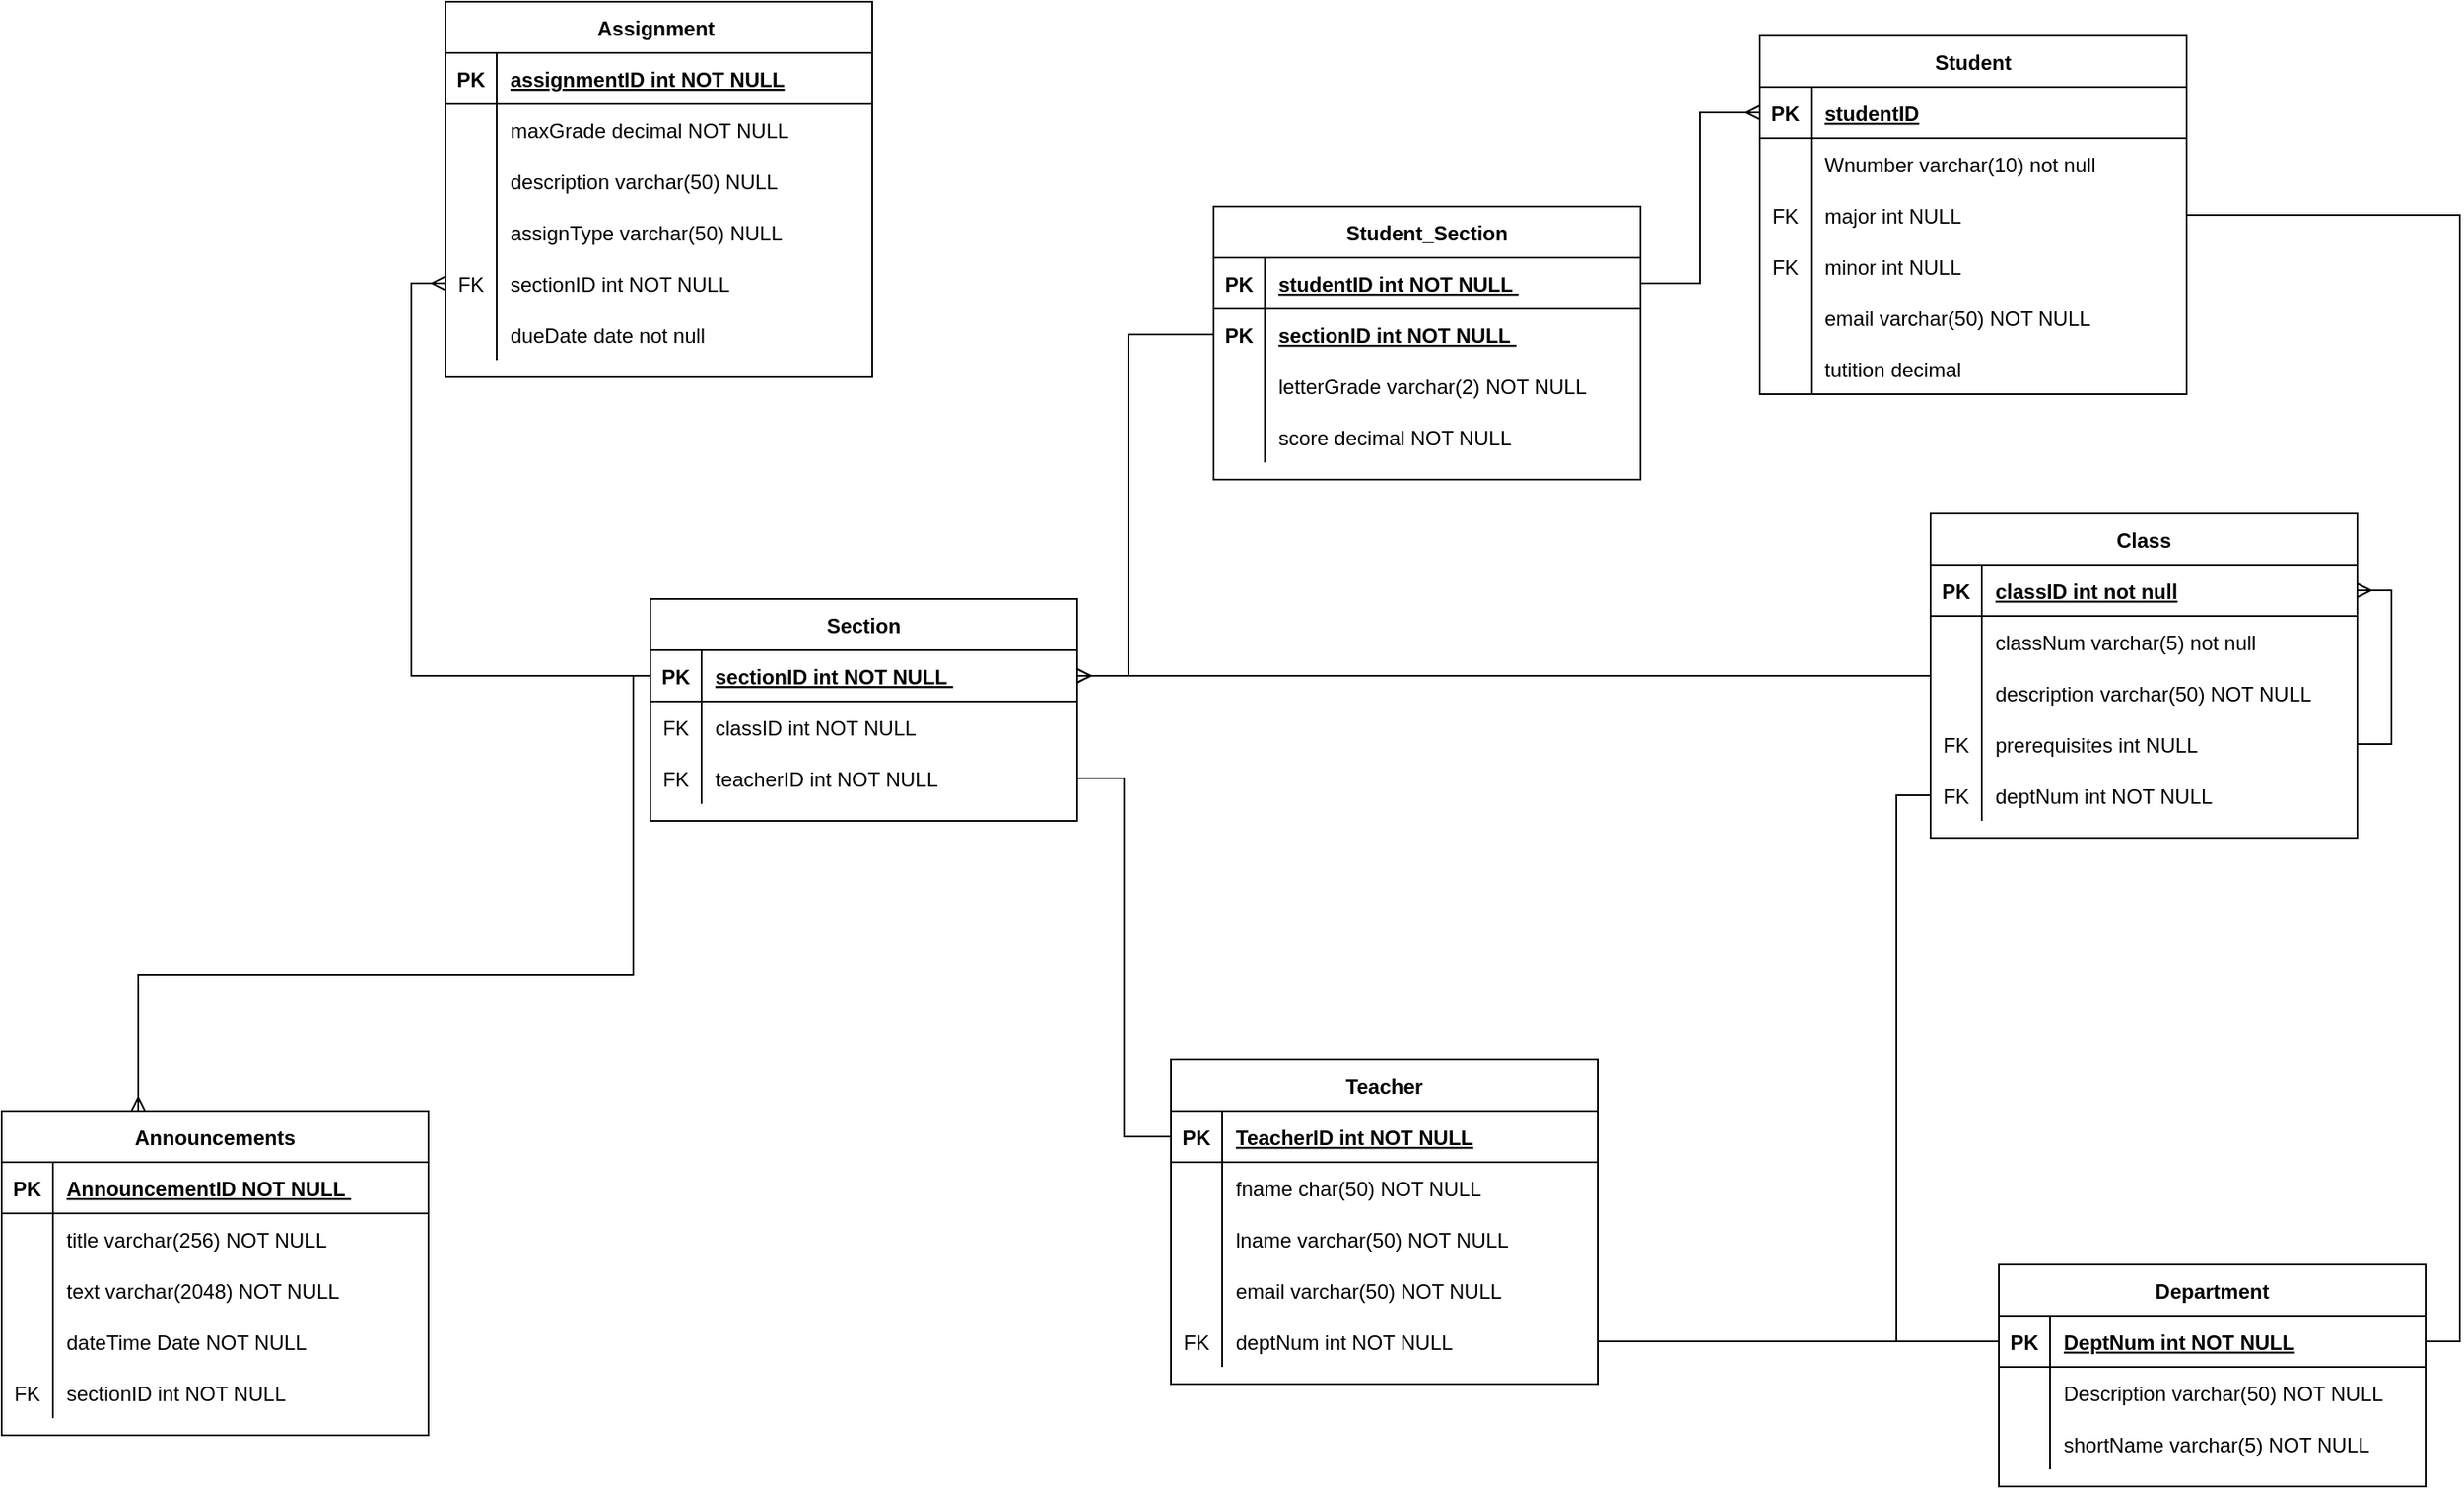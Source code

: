 <mxfile version="14.4.4" type="github">
  <diagram id="R2lEEEUBdFMjLlhIrx00" name="Page-1">
    <mxGraphModel dx="226" dy="572" grid="1" gridSize="10" guides="1" tooltips="1" connect="1" arrows="1" fold="1" page="1" pageScale="1" pageWidth="850" pageHeight="1100" math="0" shadow="0" extFonts="Permanent Marker^https://fonts.googleapis.com/css?family=Permanent+Marker">
      <root>
        <mxCell id="0" />
        <mxCell id="1" parent="0" />
        <mxCell id="C-vyLk0tnHw3VtMMgP7b-23" value="Department" style="shape=table;startSize=30;container=1;collapsible=1;childLayout=tableLayout;fixedRows=1;rowLines=0;fontStyle=1;align=center;resizeLast=1;" parent="1" vertex="1">
          <mxGeometry x="2220" y="820" width="250" height="130" as="geometry">
            <mxRectangle x="120" y="120" width="100" height="30" as="alternateBounds" />
          </mxGeometry>
        </mxCell>
        <mxCell id="C-vyLk0tnHw3VtMMgP7b-24" value="" style="shape=partialRectangle;collapsible=0;dropTarget=0;pointerEvents=0;fillColor=none;points=[[0,0.5],[1,0.5]];portConstraint=eastwest;top=0;left=0;right=0;bottom=1;" parent="C-vyLk0tnHw3VtMMgP7b-23" vertex="1">
          <mxGeometry y="30" width="250" height="30" as="geometry" />
        </mxCell>
        <mxCell id="C-vyLk0tnHw3VtMMgP7b-25" value="PK" style="shape=partialRectangle;overflow=hidden;connectable=0;fillColor=none;top=0;left=0;bottom=0;right=0;fontStyle=1;" parent="C-vyLk0tnHw3VtMMgP7b-24" vertex="1">
          <mxGeometry width="30" height="30" as="geometry" />
        </mxCell>
        <mxCell id="C-vyLk0tnHw3VtMMgP7b-26" value="DeptNum int NOT NULL " style="shape=partialRectangle;overflow=hidden;connectable=0;fillColor=none;top=0;left=0;bottom=0;right=0;align=left;spacingLeft=6;fontStyle=5;" parent="C-vyLk0tnHw3VtMMgP7b-24" vertex="1">
          <mxGeometry x="30" width="220" height="30" as="geometry" />
        </mxCell>
        <mxCell id="C-vyLk0tnHw3VtMMgP7b-27" value="" style="shape=partialRectangle;collapsible=0;dropTarget=0;pointerEvents=0;fillColor=none;points=[[0,0.5],[1,0.5]];portConstraint=eastwest;top=0;left=0;right=0;bottom=0;" parent="C-vyLk0tnHw3VtMMgP7b-23" vertex="1">
          <mxGeometry y="60" width="250" height="30" as="geometry" />
        </mxCell>
        <mxCell id="C-vyLk0tnHw3VtMMgP7b-28" value="" style="shape=partialRectangle;overflow=hidden;connectable=0;fillColor=none;top=0;left=0;bottom=0;right=0;" parent="C-vyLk0tnHw3VtMMgP7b-27" vertex="1">
          <mxGeometry width="30" height="30" as="geometry" />
        </mxCell>
        <mxCell id="C-vyLk0tnHw3VtMMgP7b-29" value="Description varchar(50) NOT NULL" style="shape=partialRectangle;overflow=hidden;connectable=0;fillColor=none;top=0;left=0;bottom=0;right=0;align=left;spacingLeft=6;" parent="C-vyLk0tnHw3VtMMgP7b-27" vertex="1">
          <mxGeometry x="30" width="220" height="30" as="geometry" />
        </mxCell>
        <mxCell id="4STDpvnYuesSIdatNJ0e-102" style="shape=partialRectangle;collapsible=0;dropTarget=0;pointerEvents=0;fillColor=none;points=[[0,0.5],[1,0.5]];portConstraint=eastwest;top=0;left=0;right=0;bottom=0;" parent="C-vyLk0tnHw3VtMMgP7b-23" vertex="1">
          <mxGeometry y="90" width="250" height="30" as="geometry" />
        </mxCell>
        <mxCell id="4STDpvnYuesSIdatNJ0e-103" style="shape=partialRectangle;overflow=hidden;connectable=0;fillColor=none;top=0;left=0;bottom=0;right=0;" parent="4STDpvnYuesSIdatNJ0e-102" vertex="1">
          <mxGeometry width="30" height="30" as="geometry" />
        </mxCell>
        <mxCell id="4STDpvnYuesSIdatNJ0e-104" value="shortName varchar(5) NOT NULL" style="shape=partialRectangle;overflow=hidden;connectable=0;fillColor=none;top=0;left=0;bottom=0;right=0;align=left;spacingLeft=6;" parent="4STDpvnYuesSIdatNJ0e-102" vertex="1">
          <mxGeometry x="30" width="220" height="30" as="geometry" />
        </mxCell>
        <mxCell id="4STDpvnYuesSIdatNJ0e-1" value="Teacher" style="shape=table;startSize=30;container=1;collapsible=1;childLayout=tableLayout;fixedRows=1;rowLines=0;fontStyle=1;align=center;resizeLast=1;" parent="1" vertex="1">
          <mxGeometry x="1735" y="700" width="250" height="190" as="geometry">
            <mxRectangle x="120" y="120" width="100" height="30" as="alternateBounds" />
          </mxGeometry>
        </mxCell>
        <mxCell id="4STDpvnYuesSIdatNJ0e-2" value="" style="shape=partialRectangle;collapsible=0;dropTarget=0;pointerEvents=0;fillColor=none;points=[[0,0.5],[1,0.5]];portConstraint=eastwest;top=0;left=0;right=0;bottom=1;" parent="4STDpvnYuesSIdatNJ0e-1" vertex="1">
          <mxGeometry y="30" width="250" height="30" as="geometry" />
        </mxCell>
        <mxCell id="4STDpvnYuesSIdatNJ0e-3" value="PK" style="shape=partialRectangle;overflow=hidden;connectable=0;fillColor=none;top=0;left=0;bottom=0;right=0;fontStyle=1;" parent="4STDpvnYuesSIdatNJ0e-2" vertex="1">
          <mxGeometry width="30" height="30" as="geometry" />
        </mxCell>
        <mxCell id="4STDpvnYuesSIdatNJ0e-4" value="TeacherID int NOT NULL " style="shape=partialRectangle;overflow=hidden;connectable=0;fillColor=none;top=0;left=0;bottom=0;right=0;align=left;spacingLeft=6;fontStyle=5;" parent="4STDpvnYuesSIdatNJ0e-2" vertex="1">
          <mxGeometry x="30" width="220" height="30" as="geometry" />
        </mxCell>
        <mxCell id="4STDpvnYuesSIdatNJ0e-5" value="" style="shape=partialRectangle;collapsible=0;dropTarget=0;pointerEvents=0;fillColor=none;points=[[0,0.5],[1,0.5]];portConstraint=eastwest;top=0;left=0;right=0;bottom=0;" parent="4STDpvnYuesSIdatNJ0e-1" vertex="1">
          <mxGeometry y="60" width="250" height="30" as="geometry" />
        </mxCell>
        <mxCell id="4STDpvnYuesSIdatNJ0e-6" value="" style="shape=partialRectangle;overflow=hidden;connectable=0;fillColor=none;top=0;left=0;bottom=0;right=0;" parent="4STDpvnYuesSIdatNJ0e-5" vertex="1">
          <mxGeometry width="30" height="30" as="geometry" />
        </mxCell>
        <mxCell id="4STDpvnYuesSIdatNJ0e-7" value="fname char(50) NOT NULL" style="shape=partialRectangle;overflow=hidden;connectable=0;fillColor=none;top=0;left=0;bottom=0;right=0;align=left;spacingLeft=6;" parent="4STDpvnYuesSIdatNJ0e-5" vertex="1">
          <mxGeometry x="30" width="220" height="30" as="geometry" />
        </mxCell>
        <mxCell id="4STDpvnYuesSIdatNJ0e-111" style="shape=partialRectangle;collapsible=0;dropTarget=0;pointerEvents=0;fillColor=none;points=[[0,0.5],[1,0.5]];portConstraint=eastwest;top=0;left=0;right=0;bottom=0;" parent="4STDpvnYuesSIdatNJ0e-1" vertex="1">
          <mxGeometry y="90" width="250" height="30" as="geometry" />
        </mxCell>
        <mxCell id="4STDpvnYuesSIdatNJ0e-112" style="shape=partialRectangle;overflow=hidden;connectable=0;fillColor=none;top=0;left=0;bottom=0;right=0;" parent="4STDpvnYuesSIdatNJ0e-111" vertex="1">
          <mxGeometry width="30" height="30" as="geometry" />
        </mxCell>
        <mxCell id="4STDpvnYuesSIdatNJ0e-113" value="lname varchar(50) NOT NULL " style="shape=partialRectangle;overflow=hidden;connectable=0;fillColor=none;top=0;left=0;bottom=0;right=0;align=left;spacingLeft=6;" parent="4STDpvnYuesSIdatNJ0e-111" vertex="1">
          <mxGeometry x="30" width="220" height="30" as="geometry" />
        </mxCell>
        <mxCell id="4STDpvnYuesSIdatNJ0e-117" style="shape=partialRectangle;collapsible=0;dropTarget=0;pointerEvents=0;fillColor=none;points=[[0,0.5],[1,0.5]];portConstraint=eastwest;top=0;left=0;right=0;bottom=0;" parent="4STDpvnYuesSIdatNJ0e-1" vertex="1">
          <mxGeometry y="120" width="250" height="30" as="geometry" />
        </mxCell>
        <mxCell id="4STDpvnYuesSIdatNJ0e-118" style="shape=partialRectangle;overflow=hidden;connectable=0;fillColor=none;top=0;left=0;bottom=0;right=0;" parent="4STDpvnYuesSIdatNJ0e-117" vertex="1">
          <mxGeometry width="30" height="30" as="geometry" />
        </mxCell>
        <mxCell id="4STDpvnYuesSIdatNJ0e-119" value="email varchar(50) NOT NULL " style="shape=partialRectangle;overflow=hidden;connectable=0;fillColor=none;top=0;left=0;bottom=0;right=0;align=left;spacingLeft=6;" parent="4STDpvnYuesSIdatNJ0e-117" vertex="1">
          <mxGeometry x="30" width="220" height="30" as="geometry" />
        </mxCell>
        <mxCell id="4STDpvnYuesSIdatNJ0e-179" style="shape=partialRectangle;collapsible=0;dropTarget=0;pointerEvents=0;fillColor=none;points=[[0,0.5],[1,0.5]];portConstraint=eastwest;top=0;left=0;right=0;bottom=0;" parent="4STDpvnYuesSIdatNJ0e-1" vertex="1">
          <mxGeometry y="150" width="250" height="30" as="geometry" />
        </mxCell>
        <mxCell id="4STDpvnYuesSIdatNJ0e-180" value="FK" style="shape=partialRectangle;overflow=hidden;connectable=0;fillColor=none;top=0;left=0;bottom=0;right=0;" parent="4STDpvnYuesSIdatNJ0e-179" vertex="1">
          <mxGeometry width="30" height="30" as="geometry" />
        </mxCell>
        <mxCell id="4STDpvnYuesSIdatNJ0e-181" value="deptNum int NOT NULL " style="shape=partialRectangle;overflow=hidden;connectable=0;fillColor=none;top=0;left=0;bottom=0;right=0;align=left;spacingLeft=6;" parent="4STDpvnYuesSIdatNJ0e-179" vertex="1">
          <mxGeometry x="30" width="220" height="30" as="geometry" />
        </mxCell>
        <mxCell id="4STDpvnYuesSIdatNJ0e-29" value="Assignment " style="shape=table;startSize=30;container=1;collapsible=1;childLayout=tableLayout;fixedRows=1;rowLines=0;fontStyle=1;align=center;resizeLast=1;" parent="1" vertex="1">
          <mxGeometry x="1310" y="80" width="250" height="220" as="geometry">
            <mxRectangle x="120" y="120" width="100" height="30" as="alternateBounds" />
          </mxGeometry>
        </mxCell>
        <mxCell id="4STDpvnYuesSIdatNJ0e-30" value="" style="shape=partialRectangle;collapsible=0;dropTarget=0;pointerEvents=0;fillColor=none;points=[[0,0.5],[1,0.5]];portConstraint=eastwest;top=0;left=0;right=0;bottom=1;" parent="4STDpvnYuesSIdatNJ0e-29" vertex="1">
          <mxGeometry y="30" width="250" height="30" as="geometry" />
        </mxCell>
        <mxCell id="4STDpvnYuesSIdatNJ0e-31" value="PK" style="shape=partialRectangle;overflow=hidden;connectable=0;fillColor=none;top=0;left=0;bottom=0;right=0;fontStyle=1;" parent="4STDpvnYuesSIdatNJ0e-30" vertex="1">
          <mxGeometry width="30" height="30" as="geometry" />
        </mxCell>
        <mxCell id="4STDpvnYuesSIdatNJ0e-32" value="assignmentID int NOT NULL " style="shape=partialRectangle;overflow=hidden;connectable=0;fillColor=none;top=0;left=0;bottom=0;right=0;align=left;spacingLeft=6;fontStyle=5;" parent="4STDpvnYuesSIdatNJ0e-30" vertex="1">
          <mxGeometry x="30" width="220" height="30" as="geometry" />
        </mxCell>
        <mxCell id="4STDpvnYuesSIdatNJ0e-33" value="" style="shape=partialRectangle;collapsible=0;dropTarget=0;pointerEvents=0;fillColor=none;points=[[0,0.5],[1,0.5]];portConstraint=eastwest;top=0;left=0;right=0;bottom=0;" parent="4STDpvnYuesSIdatNJ0e-29" vertex="1">
          <mxGeometry y="60" width="250" height="30" as="geometry" />
        </mxCell>
        <mxCell id="4STDpvnYuesSIdatNJ0e-34" value="" style="shape=partialRectangle;overflow=hidden;connectable=0;fillColor=none;top=0;left=0;bottom=0;right=0;" parent="4STDpvnYuesSIdatNJ0e-33" vertex="1">
          <mxGeometry width="30" height="30" as="geometry" />
        </mxCell>
        <mxCell id="4STDpvnYuesSIdatNJ0e-35" value="maxGrade decimal NOT NULL " style="shape=partialRectangle;overflow=hidden;connectable=0;fillColor=none;top=0;left=0;bottom=0;right=0;align=left;spacingLeft=6;" parent="4STDpvnYuesSIdatNJ0e-33" vertex="1">
          <mxGeometry x="30" width="220" height="30" as="geometry" />
        </mxCell>
        <mxCell id="4STDpvnYuesSIdatNJ0e-129" style="shape=partialRectangle;collapsible=0;dropTarget=0;pointerEvents=0;fillColor=none;points=[[0,0.5],[1,0.5]];portConstraint=eastwest;top=0;left=0;right=0;bottom=0;" parent="4STDpvnYuesSIdatNJ0e-29" vertex="1">
          <mxGeometry y="90" width="250" height="30" as="geometry" />
        </mxCell>
        <mxCell id="4STDpvnYuesSIdatNJ0e-130" style="shape=partialRectangle;overflow=hidden;connectable=0;fillColor=none;top=0;left=0;bottom=0;right=0;" parent="4STDpvnYuesSIdatNJ0e-129" vertex="1">
          <mxGeometry width="30" height="30" as="geometry" />
        </mxCell>
        <mxCell id="4STDpvnYuesSIdatNJ0e-131" value="description varchar(50) NULL " style="shape=partialRectangle;overflow=hidden;connectable=0;fillColor=none;top=0;left=0;bottom=0;right=0;align=left;spacingLeft=6;" parent="4STDpvnYuesSIdatNJ0e-129" vertex="1">
          <mxGeometry x="30" width="220" height="30" as="geometry" />
        </mxCell>
        <mxCell id="4STDpvnYuesSIdatNJ0e-132" style="shape=partialRectangle;collapsible=0;dropTarget=0;pointerEvents=0;fillColor=none;points=[[0,0.5],[1,0.5]];portConstraint=eastwest;top=0;left=0;right=0;bottom=0;" parent="4STDpvnYuesSIdatNJ0e-29" vertex="1">
          <mxGeometry y="120" width="250" height="30" as="geometry" />
        </mxCell>
        <mxCell id="4STDpvnYuesSIdatNJ0e-133" style="shape=partialRectangle;overflow=hidden;connectable=0;fillColor=none;top=0;left=0;bottom=0;right=0;" parent="4STDpvnYuesSIdatNJ0e-132" vertex="1">
          <mxGeometry width="30" height="30" as="geometry" />
        </mxCell>
        <mxCell id="4STDpvnYuesSIdatNJ0e-134" value="assignType varchar(50) NULL " style="shape=partialRectangle;overflow=hidden;connectable=0;fillColor=none;top=0;left=0;bottom=0;right=0;align=left;spacingLeft=6;" parent="4STDpvnYuesSIdatNJ0e-132" vertex="1">
          <mxGeometry x="30" width="220" height="30" as="geometry" />
        </mxCell>
        <mxCell id="4STDpvnYuesSIdatNJ0e-135" style="shape=partialRectangle;collapsible=0;dropTarget=0;pointerEvents=0;fillColor=none;points=[[0,0.5],[1,0.5]];portConstraint=eastwest;top=0;left=0;right=0;bottom=0;" parent="4STDpvnYuesSIdatNJ0e-29" vertex="1">
          <mxGeometry y="150" width="250" height="30" as="geometry" />
        </mxCell>
        <mxCell id="4STDpvnYuesSIdatNJ0e-136" value="FK" style="shape=partialRectangle;overflow=hidden;connectable=0;fillColor=none;top=0;left=0;bottom=0;right=0;" parent="4STDpvnYuesSIdatNJ0e-135" vertex="1">
          <mxGeometry width="30" height="30" as="geometry" />
        </mxCell>
        <mxCell id="4STDpvnYuesSIdatNJ0e-137" value="sectionID int NOT NULL " style="shape=partialRectangle;overflow=hidden;connectable=0;fillColor=none;top=0;left=0;bottom=0;right=0;align=left;spacingLeft=6;" parent="4STDpvnYuesSIdatNJ0e-135" vertex="1">
          <mxGeometry x="30" width="220" height="30" as="geometry" />
        </mxCell>
        <mxCell id="JnqXcpnxxHMMwUKGUDRO-2" value="" style="shape=partialRectangle;collapsible=0;dropTarget=0;pointerEvents=0;fillColor=none;top=0;left=0;bottom=0;right=0;points=[[0,0.5],[1,0.5]];portConstraint=eastwest;" vertex="1" parent="4STDpvnYuesSIdatNJ0e-29">
          <mxGeometry y="180" width="250" height="30" as="geometry" />
        </mxCell>
        <mxCell id="JnqXcpnxxHMMwUKGUDRO-3" value="" style="shape=partialRectangle;connectable=0;fillColor=none;top=0;left=0;bottom=0;right=0;editable=1;overflow=hidden;" vertex="1" parent="JnqXcpnxxHMMwUKGUDRO-2">
          <mxGeometry width="30" height="30" as="geometry" />
        </mxCell>
        <mxCell id="JnqXcpnxxHMMwUKGUDRO-4" value="dueDate date not null" style="shape=partialRectangle;connectable=0;fillColor=none;top=0;left=0;bottom=0;right=0;align=left;spacingLeft=6;overflow=hidden;" vertex="1" parent="JnqXcpnxxHMMwUKGUDRO-2">
          <mxGeometry x="30" width="220" height="30" as="geometry" />
        </mxCell>
        <mxCell id="4STDpvnYuesSIdatNJ0e-50" value="Student" style="shape=table;startSize=30;container=1;collapsible=1;childLayout=tableLayout;fixedRows=1;rowLines=0;fontStyle=1;align=center;resizeLast=1;" parent="1" vertex="1">
          <mxGeometry x="2080" y="100" width="250" height="210" as="geometry">
            <mxRectangle x="120" y="120" width="100" height="30" as="alternateBounds" />
          </mxGeometry>
        </mxCell>
        <mxCell id="4STDpvnYuesSIdatNJ0e-51" value="" style="shape=partialRectangle;collapsible=0;dropTarget=0;pointerEvents=0;fillColor=none;points=[[0,0.5],[1,0.5]];portConstraint=eastwest;top=0;left=0;right=0;bottom=1;" parent="4STDpvnYuesSIdatNJ0e-50" vertex="1">
          <mxGeometry y="30" width="250" height="30" as="geometry" />
        </mxCell>
        <mxCell id="4STDpvnYuesSIdatNJ0e-52" value="PK" style="shape=partialRectangle;overflow=hidden;connectable=0;fillColor=none;top=0;left=0;bottom=0;right=0;fontStyle=1;" parent="4STDpvnYuesSIdatNJ0e-51" vertex="1">
          <mxGeometry width="30" height="30" as="geometry" />
        </mxCell>
        <mxCell id="4STDpvnYuesSIdatNJ0e-53" value="studentID" style="shape=partialRectangle;overflow=hidden;connectable=0;fillColor=none;top=0;left=0;bottom=0;right=0;align=left;spacingLeft=6;fontStyle=5;" parent="4STDpvnYuesSIdatNJ0e-51" vertex="1">
          <mxGeometry x="30" width="220" height="30" as="geometry" />
        </mxCell>
        <mxCell id="K5pF1TaF1zu6h_JcugfK-5" value="" style="shape=partialRectangle;collapsible=0;dropTarget=0;pointerEvents=0;fillColor=none;top=0;left=0;bottom=0;right=0;points=[[0,0.5],[1,0.5]];portConstraint=eastwest;" parent="4STDpvnYuesSIdatNJ0e-50" vertex="1">
          <mxGeometry y="60" width="250" height="30" as="geometry" />
        </mxCell>
        <mxCell id="K5pF1TaF1zu6h_JcugfK-6" value="" style="shape=partialRectangle;connectable=0;fillColor=none;top=0;left=0;bottom=0;right=0;editable=1;overflow=hidden;" parent="K5pF1TaF1zu6h_JcugfK-5" vertex="1">
          <mxGeometry width="30" height="30" as="geometry" />
        </mxCell>
        <mxCell id="K5pF1TaF1zu6h_JcugfK-7" value="Wnumber varchar(10) not null" style="shape=partialRectangle;connectable=0;fillColor=none;top=0;left=0;bottom=0;right=0;align=left;spacingLeft=6;overflow=hidden;" parent="K5pF1TaF1zu6h_JcugfK-5" vertex="1">
          <mxGeometry x="30" width="220" height="30" as="geometry" />
        </mxCell>
        <mxCell id="4STDpvnYuesSIdatNJ0e-54" value="" style="shape=partialRectangle;collapsible=0;dropTarget=0;pointerEvents=0;fillColor=none;points=[[0,0.5],[1,0.5]];portConstraint=eastwest;top=0;left=0;right=0;bottom=0;" parent="4STDpvnYuesSIdatNJ0e-50" vertex="1">
          <mxGeometry y="90" width="250" height="30" as="geometry" />
        </mxCell>
        <mxCell id="4STDpvnYuesSIdatNJ0e-55" value="FK" style="shape=partialRectangle;overflow=hidden;connectable=0;fillColor=none;top=0;left=0;bottom=0;right=0;" parent="4STDpvnYuesSIdatNJ0e-54" vertex="1">
          <mxGeometry width="30" height="30" as="geometry" />
        </mxCell>
        <mxCell id="4STDpvnYuesSIdatNJ0e-56" value="major int NULL" style="shape=partialRectangle;overflow=hidden;connectable=0;fillColor=none;top=0;left=0;bottom=0;right=0;align=left;spacingLeft=6;" parent="4STDpvnYuesSIdatNJ0e-54" vertex="1">
          <mxGeometry x="30" width="220" height="30" as="geometry" />
        </mxCell>
        <mxCell id="4STDpvnYuesSIdatNJ0e-108" style="shape=partialRectangle;collapsible=0;dropTarget=0;pointerEvents=0;fillColor=none;points=[[0,0.5],[1,0.5]];portConstraint=eastwest;top=0;left=0;right=0;bottom=0;" parent="4STDpvnYuesSIdatNJ0e-50" vertex="1">
          <mxGeometry y="120" width="250" height="30" as="geometry" />
        </mxCell>
        <mxCell id="4STDpvnYuesSIdatNJ0e-109" value="FK" style="shape=partialRectangle;overflow=hidden;connectable=0;fillColor=none;top=0;left=0;bottom=0;right=0;" parent="4STDpvnYuesSIdatNJ0e-108" vertex="1">
          <mxGeometry width="30" height="30" as="geometry" />
        </mxCell>
        <mxCell id="4STDpvnYuesSIdatNJ0e-110" value="minor int NULL" style="shape=partialRectangle;overflow=hidden;connectable=0;fillColor=none;top=0;left=0;bottom=0;right=0;align=left;spacingLeft=6;" parent="4STDpvnYuesSIdatNJ0e-108" vertex="1">
          <mxGeometry x="30" width="220" height="30" as="geometry" />
        </mxCell>
        <mxCell id="4STDpvnYuesSIdatNJ0e-114" style="shape=partialRectangle;collapsible=0;dropTarget=0;pointerEvents=0;fillColor=none;points=[[0,0.5],[1,0.5]];portConstraint=eastwest;top=0;left=0;right=0;bottom=0;" parent="4STDpvnYuesSIdatNJ0e-50" vertex="1">
          <mxGeometry y="150" width="250" height="30" as="geometry" />
        </mxCell>
        <mxCell id="4STDpvnYuesSIdatNJ0e-115" style="shape=partialRectangle;overflow=hidden;connectable=0;fillColor=none;top=0;left=0;bottom=0;right=0;" parent="4STDpvnYuesSIdatNJ0e-114" vertex="1">
          <mxGeometry width="30" height="30" as="geometry" />
        </mxCell>
        <mxCell id="4STDpvnYuesSIdatNJ0e-116" value="email varchar(50) NOT NULL " style="shape=partialRectangle;overflow=hidden;connectable=0;fillColor=none;top=0;left=0;bottom=0;right=0;align=left;spacingLeft=6;" parent="4STDpvnYuesSIdatNJ0e-114" vertex="1">
          <mxGeometry x="30" width="220" height="30" as="geometry" />
        </mxCell>
        <mxCell id="K5pF1TaF1zu6h_JcugfK-8" value="" style="shape=partialRectangle;collapsible=0;dropTarget=0;pointerEvents=0;fillColor=none;top=0;left=0;bottom=0;right=0;points=[[0,0.5],[1,0.5]];portConstraint=eastwest;" parent="4STDpvnYuesSIdatNJ0e-50" vertex="1">
          <mxGeometry y="180" width="250" height="30" as="geometry" />
        </mxCell>
        <mxCell id="K5pF1TaF1zu6h_JcugfK-9" value="" style="shape=partialRectangle;connectable=0;fillColor=none;top=0;left=0;bottom=0;right=0;editable=1;overflow=hidden;" parent="K5pF1TaF1zu6h_JcugfK-8" vertex="1">
          <mxGeometry width="30" height="30" as="geometry" />
        </mxCell>
        <mxCell id="K5pF1TaF1zu6h_JcugfK-10" value="tutition decimal" style="shape=partialRectangle;connectable=0;fillColor=none;top=0;left=0;bottom=0;right=0;align=left;spacingLeft=6;overflow=hidden;" parent="K5pF1TaF1zu6h_JcugfK-8" vertex="1">
          <mxGeometry x="30" width="220" height="30" as="geometry" />
        </mxCell>
        <mxCell id="4STDpvnYuesSIdatNJ0e-57" value="Class" style="shape=table;startSize=30;container=1;collapsible=1;childLayout=tableLayout;fixedRows=1;rowLines=0;fontStyle=1;align=center;resizeLast=1;" parent="1" vertex="1">
          <mxGeometry x="2180" y="380" width="250" height="190" as="geometry">
            <mxRectangle x="120" y="120" width="100" height="30" as="alternateBounds" />
          </mxGeometry>
        </mxCell>
        <mxCell id="4STDpvnYuesSIdatNJ0e-58" value="" style="shape=partialRectangle;collapsible=0;dropTarget=0;pointerEvents=0;fillColor=none;points=[[0,0.5],[1,0.5]];portConstraint=eastwest;top=0;left=0;right=0;bottom=1;" parent="4STDpvnYuesSIdatNJ0e-57" vertex="1">
          <mxGeometry y="30" width="250" height="30" as="geometry" />
        </mxCell>
        <mxCell id="4STDpvnYuesSIdatNJ0e-59" value="PK" style="shape=partialRectangle;overflow=hidden;connectable=0;fillColor=none;top=0;left=0;bottom=0;right=0;fontStyle=1;" parent="4STDpvnYuesSIdatNJ0e-58" vertex="1">
          <mxGeometry width="30" height="30" as="geometry" />
        </mxCell>
        <mxCell id="4STDpvnYuesSIdatNJ0e-60" value="classID int not null" style="shape=partialRectangle;overflow=hidden;connectable=0;fillColor=none;top=0;left=0;bottom=0;right=0;align=left;spacingLeft=6;fontStyle=5;" parent="4STDpvnYuesSIdatNJ0e-58" vertex="1">
          <mxGeometry x="30" width="220" height="30" as="geometry" />
        </mxCell>
        <mxCell id="K5pF1TaF1zu6h_JcugfK-11" value="" style="shape=partialRectangle;collapsible=0;dropTarget=0;pointerEvents=0;fillColor=none;top=0;left=0;bottom=0;right=0;points=[[0,0.5],[1,0.5]];portConstraint=eastwest;" parent="4STDpvnYuesSIdatNJ0e-57" vertex="1">
          <mxGeometry y="60" width="250" height="30" as="geometry" />
        </mxCell>
        <mxCell id="K5pF1TaF1zu6h_JcugfK-12" value="" style="shape=partialRectangle;connectable=0;fillColor=none;top=0;left=0;bottom=0;right=0;editable=1;overflow=hidden;" parent="K5pF1TaF1zu6h_JcugfK-11" vertex="1">
          <mxGeometry width="30" height="30" as="geometry" />
        </mxCell>
        <mxCell id="K5pF1TaF1zu6h_JcugfK-13" value="classNum varchar(5) not null" style="shape=partialRectangle;connectable=0;fillColor=none;top=0;left=0;bottom=0;right=0;align=left;spacingLeft=6;overflow=hidden;" parent="K5pF1TaF1zu6h_JcugfK-11" vertex="1">
          <mxGeometry x="30" width="220" height="30" as="geometry" />
        </mxCell>
        <mxCell id="4STDpvnYuesSIdatNJ0e-61" value="" style="shape=partialRectangle;collapsible=0;dropTarget=0;pointerEvents=0;fillColor=none;points=[[0,0.5],[1,0.5]];portConstraint=eastwest;top=0;left=0;right=0;bottom=0;" parent="4STDpvnYuesSIdatNJ0e-57" vertex="1">
          <mxGeometry y="90" width="250" height="30" as="geometry" />
        </mxCell>
        <mxCell id="4STDpvnYuesSIdatNJ0e-62" value="" style="shape=partialRectangle;overflow=hidden;connectable=0;fillColor=none;top=0;left=0;bottom=0;right=0;" parent="4STDpvnYuesSIdatNJ0e-61" vertex="1">
          <mxGeometry width="30" height="30" as="geometry" />
        </mxCell>
        <mxCell id="4STDpvnYuesSIdatNJ0e-63" value="description varchar(50) NOT NULL" style="shape=partialRectangle;overflow=hidden;connectable=0;fillColor=none;top=0;left=0;bottom=0;right=0;align=left;spacingLeft=6;" parent="4STDpvnYuesSIdatNJ0e-61" vertex="1">
          <mxGeometry x="30" width="220" height="30" as="geometry" />
        </mxCell>
        <mxCell id="4STDpvnYuesSIdatNJ0e-194" style="edgeStyle=orthogonalEdgeStyle;rounded=0;orthogonalLoop=1;jettySize=auto;html=1;exitX=1;exitY=0.5;exitDx=0;exitDy=0;entryX=1;entryY=0.5;entryDx=0;entryDy=0;startArrow=none;startFill=0;endArrow=ERmany;endFill=0;" parent="4STDpvnYuesSIdatNJ0e-57" source="4STDpvnYuesSIdatNJ0e-105" target="4STDpvnYuesSIdatNJ0e-58" edge="1">
          <mxGeometry relative="1" as="geometry" />
        </mxCell>
        <mxCell id="4STDpvnYuesSIdatNJ0e-105" style="shape=partialRectangle;collapsible=0;dropTarget=0;pointerEvents=0;fillColor=none;points=[[0,0.5],[1,0.5]];portConstraint=eastwest;top=0;left=0;right=0;bottom=0;" parent="4STDpvnYuesSIdatNJ0e-57" vertex="1">
          <mxGeometry y="120" width="250" height="30" as="geometry" />
        </mxCell>
        <mxCell id="4STDpvnYuesSIdatNJ0e-106" value="FK" style="shape=partialRectangle;overflow=hidden;connectable=0;fillColor=none;top=0;left=0;bottom=0;right=0;" parent="4STDpvnYuesSIdatNJ0e-105" vertex="1">
          <mxGeometry width="30" height="30" as="geometry" />
        </mxCell>
        <mxCell id="4STDpvnYuesSIdatNJ0e-107" value="prerequisites int NULL" style="shape=partialRectangle;overflow=hidden;connectable=0;fillColor=none;top=0;left=0;bottom=0;right=0;align=left;spacingLeft=6;" parent="4STDpvnYuesSIdatNJ0e-105" vertex="1">
          <mxGeometry x="30" width="220" height="30" as="geometry" />
        </mxCell>
        <mxCell id="4STDpvnYuesSIdatNJ0e-183" style="shape=partialRectangle;collapsible=0;dropTarget=0;pointerEvents=0;fillColor=none;points=[[0,0.5],[1,0.5]];portConstraint=eastwest;top=0;left=0;right=0;bottom=0;" parent="4STDpvnYuesSIdatNJ0e-57" vertex="1">
          <mxGeometry y="150" width="250" height="30" as="geometry" />
        </mxCell>
        <mxCell id="4STDpvnYuesSIdatNJ0e-184" value="FK" style="shape=partialRectangle;overflow=hidden;connectable=0;fillColor=none;top=0;left=0;bottom=0;right=0;" parent="4STDpvnYuesSIdatNJ0e-183" vertex="1">
          <mxGeometry width="30" height="30" as="geometry" />
        </mxCell>
        <mxCell id="4STDpvnYuesSIdatNJ0e-185" value="deptNum int NOT NULL " style="shape=partialRectangle;overflow=hidden;connectable=0;fillColor=none;top=0;left=0;bottom=0;right=0;align=left;spacingLeft=6;" parent="4STDpvnYuesSIdatNJ0e-183" vertex="1">
          <mxGeometry x="30" width="220" height="30" as="geometry" />
        </mxCell>
        <mxCell id="4STDpvnYuesSIdatNJ0e-64" value="Student_Section" style="shape=table;startSize=30;container=1;collapsible=1;childLayout=tableLayout;fixedRows=1;rowLines=0;fontStyle=1;align=center;resizeLast=1;" parent="1" vertex="1">
          <mxGeometry x="1760" y="200" width="250" height="160" as="geometry">
            <mxRectangle x="120" y="120" width="100" height="30" as="alternateBounds" />
          </mxGeometry>
        </mxCell>
        <mxCell id="4STDpvnYuesSIdatNJ0e-65" value="" style="shape=partialRectangle;collapsible=0;dropTarget=0;pointerEvents=0;fillColor=none;points=[[0,0.5],[1,0.5]];portConstraint=eastwest;top=0;left=0;right=0;bottom=1;" parent="4STDpvnYuesSIdatNJ0e-64" vertex="1">
          <mxGeometry y="30" width="250" height="30" as="geometry" />
        </mxCell>
        <mxCell id="4STDpvnYuesSIdatNJ0e-66" value="PK" style="shape=partialRectangle;overflow=hidden;connectable=0;fillColor=none;top=0;left=0;bottom=0;right=0;fontStyle=1;" parent="4STDpvnYuesSIdatNJ0e-65" vertex="1">
          <mxGeometry width="30" height="30" as="geometry" />
        </mxCell>
        <mxCell id="4STDpvnYuesSIdatNJ0e-67" value="studentID int NOT NULL " style="shape=partialRectangle;overflow=hidden;connectable=0;fillColor=none;top=0;left=0;bottom=0;right=0;align=left;spacingLeft=6;fontStyle=5;" parent="4STDpvnYuesSIdatNJ0e-65" vertex="1">
          <mxGeometry x="30" width="220" height="30" as="geometry" />
        </mxCell>
        <mxCell id="4STDpvnYuesSIdatNJ0e-68" value="" style="shape=partialRectangle;collapsible=0;dropTarget=0;pointerEvents=0;fillColor=none;points=[[0,0.5],[1,0.5]];portConstraint=eastwest;top=0;left=0;right=0;bottom=0;" parent="4STDpvnYuesSIdatNJ0e-64" vertex="1">
          <mxGeometry y="60" width="250" height="30" as="geometry" />
        </mxCell>
        <mxCell id="4STDpvnYuesSIdatNJ0e-69" value="PK" style="shape=partialRectangle;overflow=hidden;connectable=0;fillColor=none;top=0;left=0;bottom=0;right=0;fontStyle=1" parent="4STDpvnYuesSIdatNJ0e-68" vertex="1">
          <mxGeometry width="30" height="30" as="geometry" />
        </mxCell>
        <mxCell id="4STDpvnYuesSIdatNJ0e-70" value="sectionID int NOT NULL " style="shape=partialRectangle;overflow=hidden;connectable=0;fillColor=none;top=0;left=0;bottom=0;right=0;align=left;spacingLeft=6;fontStyle=5" parent="4STDpvnYuesSIdatNJ0e-68" vertex="1">
          <mxGeometry x="30" width="220" height="30" as="geometry" />
        </mxCell>
        <mxCell id="4STDpvnYuesSIdatNJ0e-47" value="" style="shape=partialRectangle;collapsible=0;dropTarget=0;pointerEvents=0;fillColor=none;points=[[0,0.5],[1,0.5]];portConstraint=eastwest;top=0;left=0;right=0;bottom=0;" parent="4STDpvnYuesSIdatNJ0e-64" vertex="1">
          <mxGeometry y="90" width="250" height="30" as="geometry" />
        </mxCell>
        <mxCell id="4STDpvnYuesSIdatNJ0e-48" value="" style="shape=partialRectangle;overflow=hidden;connectable=0;fillColor=none;top=0;left=0;bottom=0;right=0;" parent="4STDpvnYuesSIdatNJ0e-47" vertex="1">
          <mxGeometry width="30" height="30" as="geometry" />
        </mxCell>
        <mxCell id="4STDpvnYuesSIdatNJ0e-49" value="letterGrade varchar(2) NOT NULL " style="shape=partialRectangle;overflow=hidden;connectable=0;fillColor=none;top=0;left=0;bottom=0;right=0;align=left;spacingLeft=6;" parent="4STDpvnYuesSIdatNJ0e-47" vertex="1">
          <mxGeometry x="30" width="220" height="30" as="geometry" />
        </mxCell>
        <mxCell id="4STDpvnYuesSIdatNJ0e-144" style="shape=partialRectangle;collapsible=0;dropTarget=0;pointerEvents=0;fillColor=none;points=[[0,0.5],[1,0.5]];portConstraint=eastwest;top=0;left=0;right=0;bottom=0;" parent="4STDpvnYuesSIdatNJ0e-64" vertex="1">
          <mxGeometry y="120" width="250" height="30" as="geometry" />
        </mxCell>
        <mxCell id="4STDpvnYuesSIdatNJ0e-145" style="shape=partialRectangle;overflow=hidden;connectable=0;fillColor=none;top=0;left=0;bottom=0;right=0;" parent="4STDpvnYuesSIdatNJ0e-144" vertex="1">
          <mxGeometry width="30" height="30" as="geometry" />
        </mxCell>
        <mxCell id="4STDpvnYuesSIdatNJ0e-146" value="score decimal NOT NULL  " style="shape=partialRectangle;overflow=hidden;connectable=0;fillColor=none;top=0;left=0;bottom=0;right=0;align=left;spacingLeft=6;" parent="4STDpvnYuesSIdatNJ0e-144" vertex="1">
          <mxGeometry x="30" width="220" height="30" as="geometry" />
        </mxCell>
        <mxCell id="4STDpvnYuesSIdatNJ0e-71" value="Announcements" style="shape=table;startSize=30;container=1;collapsible=1;childLayout=tableLayout;fixedRows=1;rowLines=0;fontStyle=1;align=center;resizeLast=1;" parent="1" vertex="1">
          <mxGeometry x="1050" y="730" width="250" height="190" as="geometry">
            <mxRectangle x="120" y="120" width="100" height="30" as="alternateBounds" />
          </mxGeometry>
        </mxCell>
        <mxCell id="4STDpvnYuesSIdatNJ0e-72" value="" style="shape=partialRectangle;collapsible=0;dropTarget=0;pointerEvents=0;fillColor=none;points=[[0,0.5],[1,0.5]];portConstraint=eastwest;top=0;left=0;right=0;bottom=1;" parent="4STDpvnYuesSIdatNJ0e-71" vertex="1">
          <mxGeometry y="30" width="250" height="30" as="geometry" />
        </mxCell>
        <mxCell id="4STDpvnYuesSIdatNJ0e-73" value="PK" style="shape=partialRectangle;overflow=hidden;connectable=0;fillColor=none;top=0;left=0;bottom=0;right=0;fontStyle=1;" parent="4STDpvnYuesSIdatNJ0e-72" vertex="1">
          <mxGeometry width="30" height="30" as="geometry" />
        </mxCell>
        <mxCell id="4STDpvnYuesSIdatNJ0e-74" value="AnnouncementID NOT NULL " style="shape=partialRectangle;overflow=hidden;connectable=0;fillColor=none;top=0;left=0;bottom=0;right=0;align=left;spacingLeft=6;fontStyle=5;" parent="4STDpvnYuesSIdatNJ0e-72" vertex="1">
          <mxGeometry x="30" width="220" height="30" as="geometry" />
        </mxCell>
        <mxCell id="4STDpvnYuesSIdatNJ0e-75" value="" style="shape=partialRectangle;collapsible=0;dropTarget=0;pointerEvents=0;fillColor=none;points=[[0,0.5],[1,0.5]];portConstraint=eastwest;top=0;left=0;right=0;bottom=0;" parent="4STDpvnYuesSIdatNJ0e-71" vertex="1">
          <mxGeometry y="60" width="250" height="30" as="geometry" />
        </mxCell>
        <mxCell id="4STDpvnYuesSIdatNJ0e-76" value="" style="shape=partialRectangle;overflow=hidden;connectable=0;fillColor=none;top=0;left=0;bottom=0;right=0;fontStyle=0" parent="4STDpvnYuesSIdatNJ0e-75" vertex="1">
          <mxGeometry width="30" height="30" as="geometry" />
        </mxCell>
        <mxCell id="4STDpvnYuesSIdatNJ0e-77" value="title varchar(256) NOT NULL" style="shape=partialRectangle;overflow=hidden;connectable=0;fillColor=none;top=0;left=0;bottom=0;right=0;align=left;spacingLeft=6;fontStyle=0" parent="4STDpvnYuesSIdatNJ0e-75" vertex="1">
          <mxGeometry x="30" width="220" height="30" as="geometry" />
        </mxCell>
        <mxCell id="_u2rtnLdmz2OfEQxFqcO-5" value="" style="shape=partialRectangle;collapsible=0;dropTarget=0;pointerEvents=0;fillColor=none;points=[[0,0.5],[1,0.5]];portConstraint=eastwest;top=0;left=0;right=0;bottom=0;" parent="4STDpvnYuesSIdatNJ0e-71" vertex="1">
          <mxGeometry y="90" width="250" height="30" as="geometry" />
        </mxCell>
        <mxCell id="_u2rtnLdmz2OfEQxFqcO-6" value="" style="shape=partialRectangle;overflow=hidden;connectable=0;fillColor=none;top=0;left=0;bottom=0;right=0;fontStyle=0" parent="_u2rtnLdmz2OfEQxFqcO-5" vertex="1">
          <mxGeometry width="30" height="30" as="geometry" />
        </mxCell>
        <mxCell id="_u2rtnLdmz2OfEQxFqcO-7" value="text varchar(2048) NOT NULL" style="shape=partialRectangle;overflow=hidden;connectable=0;fillColor=none;top=0;left=0;bottom=0;right=0;align=left;spacingLeft=6;fontStyle=0" parent="_u2rtnLdmz2OfEQxFqcO-5" vertex="1">
          <mxGeometry x="30" width="220" height="30" as="geometry" />
        </mxCell>
        <mxCell id="_u2rtnLdmz2OfEQxFqcO-8" value="" style="shape=partialRectangle;collapsible=0;dropTarget=0;pointerEvents=0;fillColor=none;points=[[0,0.5],[1,0.5]];portConstraint=eastwest;top=0;left=0;right=0;bottom=0;" parent="4STDpvnYuesSIdatNJ0e-71" vertex="1">
          <mxGeometry y="120" width="250" height="30" as="geometry" />
        </mxCell>
        <mxCell id="_u2rtnLdmz2OfEQxFqcO-9" value="" style="shape=partialRectangle;overflow=hidden;connectable=0;fillColor=none;top=0;left=0;bottom=0;right=0;fontStyle=0" parent="_u2rtnLdmz2OfEQxFqcO-8" vertex="1">
          <mxGeometry width="30" height="30" as="geometry" />
        </mxCell>
        <mxCell id="_u2rtnLdmz2OfEQxFqcO-10" value="dateTime Date NOT NULL" style="shape=partialRectangle;overflow=hidden;connectable=0;fillColor=none;top=0;left=0;bottom=0;right=0;align=left;spacingLeft=6;fontStyle=0" parent="_u2rtnLdmz2OfEQxFqcO-8" vertex="1">
          <mxGeometry x="30" width="220" height="30" as="geometry" />
        </mxCell>
        <mxCell id="_u2rtnLdmz2OfEQxFqcO-2" value="" style="shape=partialRectangle;collapsible=0;dropTarget=0;pointerEvents=0;fillColor=none;points=[[0,0.5],[1,0.5]];portConstraint=eastwest;top=0;left=0;right=0;bottom=0;" parent="4STDpvnYuesSIdatNJ0e-71" vertex="1">
          <mxGeometry y="150" width="250" height="30" as="geometry" />
        </mxCell>
        <mxCell id="_u2rtnLdmz2OfEQxFqcO-3" value="FK" style="shape=partialRectangle;overflow=hidden;connectable=0;fillColor=none;top=0;left=0;bottom=0;right=0;fontStyle=0" parent="_u2rtnLdmz2OfEQxFqcO-2" vertex="1">
          <mxGeometry width="30" height="30" as="geometry" />
        </mxCell>
        <mxCell id="_u2rtnLdmz2OfEQxFqcO-4" value="sectionID int NOT NULL " style="shape=partialRectangle;overflow=hidden;connectable=0;fillColor=none;top=0;left=0;bottom=0;right=0;align=left;spacingLeft=6;fontStyle=0" parent="_u2rtnLdmz2OfEQxFqcO-2" vertex="1">
          <mxGeometry x="30" width="220" height="30" as="geometry" />
        </mxCell>
        <mxCell id="4STDpvnYuesSIdatNJ0e-92" value="Section" style="shape=table;startSize=30;container=1;collapsible=1;childLayout=tableLayout;fixedRows=1;rowLines=0;fontStyle=1;align=center;resizeLast=1;" parent="1" vertex="1">
          <mxGeometry x="1430" y="430" width="250" height="130" as="geometry">
            <mxRectangle x="120" y="120" width="100" height="30" as="alternateBounds" />
          </mxGeometry>
        </mxCell>
        <mxCell id="4STDpvnYuesSIdatNJ0e-93" value="" style="shape=partialRectangle;collapsible=0;dropTarget=0;pointerEvents=0;fillColor=none;points=[[0,0.5],[1,0.5]];portConstraint=eastwest;top=0;left=0;right=0;bottom=1;" parent="4STDpvnYuesSIdatNJ0e-92" vertex="1">
          <mxGeometry y="30" width="250" height="30" as="geometry" />
        </mxCell>
        <mxCell id="4STDpvnYuesSIdatNJ0e-94" value="PK" style="shape=partialRectangle;overflow=hidden;connectable=0;fillColor=none;top=0;left=0;bottom=0;right=0;fontStyle=1;" parent="4STDpvnYuesSIdatNJ0e-93" vertex="1">
          <mxGeometry width="30" height="30" as="geometry" />
        </mxCell>
        <mxCell id="4STDpvnYuesSIdatNJ0e-95" value="sectionID int NOT NULL " style="shape=partialRectangle;overflow=hidden;connectable=0;fillColor=none;top=0;left=0;bottom=0;right=0;align=left;spacingLeft=6;fontStyle=5;" parent="4STDpvnYuesSIdatNJ0e-93" vertex="1">
          <mxGeometry x="30" width="220" height="30" as="geometry" />
        </mxCell>
        <mxCell id="4STDpvnYuesSIdatNJ0e-96" value="" style="shape=partialRectangle;collapsible=0;dropTarget=0;pointerEvents=0;fillColor=none;points=[[0,0.5],[1,0.5]];portConstraint=eastwest;top=0;left=0;right=0;bottom=0;" parent="4STDpvnYuesSIdatNJ0e-92" vertex="1">
          <mxGeometry y="60" width="250" height="30" as="geometry" />
        </mxCell>
        <mxCell id="4STDpvnYuesSIdatNJ0e-97" value="FK" style="shape=partialRectangle;overflow=hidden;connectable=0;fillColor=none;top=0;left=0;bottom=0;right=0;" parent="4STDpvnYuesSIdatNJ0e-96" vertex="1">
          <mxGeometry width="30" height="30" as="geometry" />
        </mxCell>
        <mxCell id="4STDpvnYuesSIdatNJ0e-98" value="classID int NOT NULL" style="shape=partialRectangle;overflow=hidden;connectable=0;fillColor=none;top=0;left=0;bottom=0;right=0;align=left;spacingLeft=6;" parent="4STDpvnYuesSIdatNJ0e-96" vertex="1">
          <mxGeometry x="30" width="220" height="30" as="geometry" />
        </mxCell>
        <mxCell id="4STDpvnYuesSIdatNJ0e-156" style="shape=partialRectangle;collapsible=0;dropTarget=0;pointerEvents=0;fillColor=none;points=[[0,0.5],[1,0.5]];portConstraint=eastwest;top=0;left=0;right=0;bottom=0;" parent="4STDpvnYuesSIdatNJ0e-92" vertex="1">
          <mxGeometry y="90" width="250" height="30" as="geometry" />
        </mxCell>
        <mxCell id="4STDpvnYuesSIdatNJ0e-157" value="FK" style="shape=partialRectangle;overflow=hidden;connectable=0;fillColor=none;top=0;left=0;bottom=0;right=0;" parent="4STDpvnYuesSIdatNJ0e-156" vertex="1">
          <mxGeometry width="30" height="30" as="geometry" />
        </mxCell>
        <mxCell id="4STDpvnYuesSIdatNJ0e-158" value="teacherID int NOT NULL " style="shape=partialRectangle;overflow=hidden;connectable=0;fillColor=none;top=0;left=0;bottom=0;right=0;align=left;spacingLeft=6;" parent="4STDpvnYuesSIdatNJ0e-156" vertex="1">
          <mxGeometry x="30" width="220" height="30" as="geometry" />
        </mxCell>
        <mxCell id="4STDpvnYuesSIdatNJ0e-170" style="edgeStyle=orthogonalEdgeStyle;rounded=0;orthogonalLoop=1;jettySize=auto;html=1;exitX=0;exitY=0.5;exitDx=0;exitDy=0;entryX=0;entryY=0.5;entryDx=0;entryDy=0;endArrow=ERmany;endFill=0;" parent="1" source="4STDpvnYuesSIdatNJ0e-93" target="4STDpvnYuesSIdatNJ0e-135" edge="1">
          <mxGeometry relative="1" as="geometry" />
        </mxCell>
        <mxCell id="4STDpvnYuesSIdatNJ0e-174" style="edgeStyle=orthogonalEdgeStyle;rounded=0;orthogonalLoop=1;jettySize=auto;html=1;exitX=0;exitY=0.5;exitDx=0;exitDy=0;entryX=1;entryY=0.5;entryDx=0;entryDy=0;endArrow=none;endFill=0;" parent="1" source="4STDpvnYuesSIdatNJ0e-2" target="4STDpvnYuesSIdatNJ0e-156" edge="1">
          <mxGeometry relative="1" as="geometry" />
        </mxCell>
        <mxCell id="4STDpvnYuesSIdatNJ0e-175" style="edgeStyle=orthogonalEdgeStyle;rounded=0;orthogonalLoop=1;jettySize=auto;html=1;exitX=0;exitY=0.5;exitDx=0;exitDy=0;entryX=1;entryY=0.5;entryDx=0;entryDy=0;endArrow=ERmany;endFill=0;" parent="1" source="4STDpvnYuesSIdatNJ0e-105" target="4STDpvnYuesSIdatNJ0e-93" edge="1">
          <mxGeometry relative="1" as="geometry">
            <Array as="points">
              <mxPoint x="2180" y="475" />
            </Array>
          </mxGeometry>
        </mxCell>
        <mxCell id="4STDpvnYuesSIdatNJ0e-177" style="edgeStyle=orthogonalEdgeStyle;rounded=0;orthogonalLoop=1;jettySize=auto;html=1;exitX=0;exitY=0.5;exitDx=0;exitDy=0;endArrow=ERmany;endFill=0;entryX=1;entryY=0.5;entryDx=0;entryDy=0;" parent="1" source="4STDpvnYuesSIdatNJ0e-68" target="4STDpvnYuesSIdatNJ0e-93" edge="1">
          <mxGeometry relative="1" as="geometry">
            <mxPoint x="1630" y="360" as="targetPoint" />
            <Array as="points">
              <mxPoint x="1710" y="275" />
              <mxPoint x="1710" y="475" />
            </Array>
          </mxGeometry>
        </mxCell>
        <mxCell id="4STDpvnYuesSIdatNJ0e-178" style="edgeStyle=orthogonalEdgeStyle;rounded=0;orthogonalLoop=1;jettySize=auto;html=1;exitX=1;exitY=0.5;exitDx=0;exitDy=0;entryX=0;entryY=0.5;entryDx=0;entryDy=0;endArrow=ERmany;endFill=0;" parent="1" source="4STDpvnYuesSIdatNJ0e-65" target="4STDpvnYuesSIdatNJ0e-51" edge="1">
          <mxGeometry relative="1" as="geometry" />
        </mxCell>
        <mxCell id="4STDpvnYuesSIdatNJ0e-182" style="edgeStyle=orthogonalEdgeStyle;rounded=0;orthogonalLoop=1;jettySize=auto;html=1;exitX=0;exitY=0.5;exitDx=0;exitDy=0;entryX=1;entryY=0.5;entryDx=0;entryDy=0;endArrow=none;endFill=0;" parent="1" source="C-vyLk0tnHw3VtMMgP7b-24" target="4STDpvnYuesSIdatNJ0e-179" edge="1">
          <mxGeometry relative="1" as="geometry" />
        </mxCell>
        <mxCell id="4STDpvnYuesSIdatNJ0e-186" style="edgeStyle=orthogonalEdgeStyle;rounded=0;orthogonalLoop=1;jettySize=auto;html=1;exitX=0;exitY=0.5;exitDx=0;exitDy=0;entryX=0;entryY=0.5;entryDx=0;entryDy=0;endArrow=none;endFill=0;" parent="1" source="C-vyLk0tnHw3VtMMgP7b-24" target="4STDpvnYuesSIdatNJ0e-183" edge="1">
          <mxGeometry relative="1" as="geometry" />
        </mxCell>
        <mxCell id="4STDpvnYuesSIdatNJ0e-187" style="edgeStyle=orthogonalEdgeStyle;rounded=0;orthogonalLoop=1;jettySize=auto;html=1;exitX=1;exitY=0.5;exitDx=0;exitDy=0;entryX=1;entryY=0.5;entryDx=0;entryDy=0;endArrow=none;endFill=0;" parent="1" source="C-vyLk0tnHw3VtMMgP7b-24" target="4STDpvnYuesSIdatNJ0e-54" edge="1">
          <mxGeometry relative="1" as="geometry" />
        </mxCell>
        <mxCell id="VD_nLXK4Qa6cx2YNw0Oj-1" style="edgeStyle=orthogonalEdgeStyle;rounded=0;orthogonalLoop=1;jettySize=auto;html=1;exitX=0;exitY=0.5;exitDx=0;exitDy=0;endArrow=ERmany;endFill=0;entryX=0.32;entryY=0;entryDx=0;entryDy=0;entryPerimeter=0;" parent="1" source="4STDpvnYuesSIdatNJ0e-93" target="4STDpvnYuesSIdatNJ0e-71" edge="1">
          <mxGeometry relative="1" as="geometry">
            <Array as="points">
              <mxPoint x="1420" y="475" />
              <mxPoint x="1420" y="650" />
              <mxPoint x="1130" y="650" />
            </Array>
            <mxPoint x="1100" y="650" as="targetPoint" />
          </mxGeometry>
        </mxCell>
      </root>
    </mxGraphModel>
  </diagram>
</mxfile>
